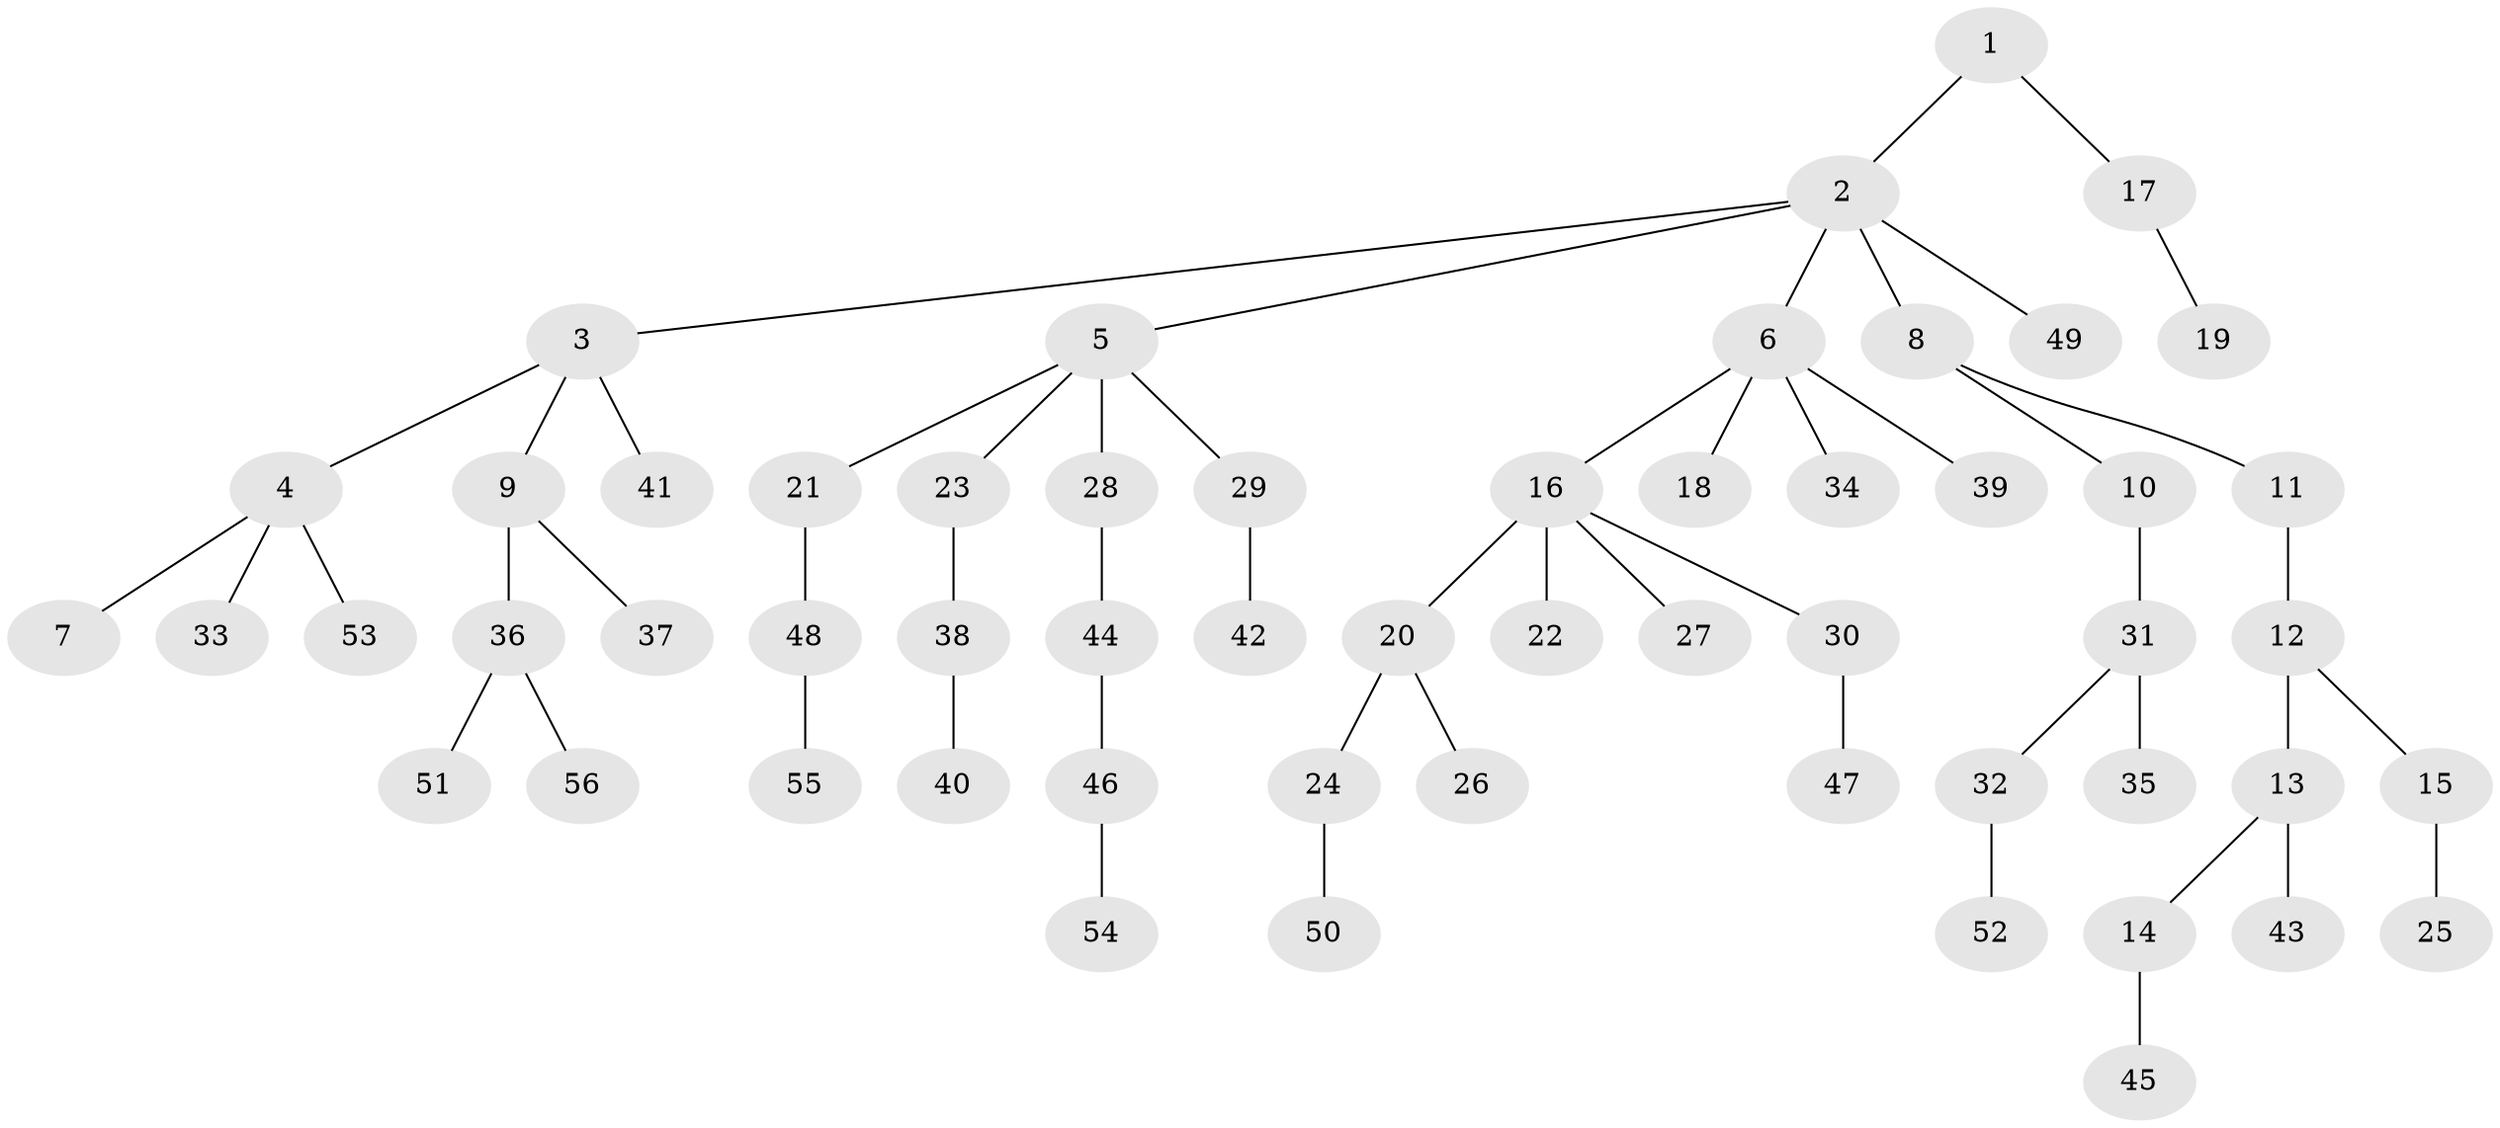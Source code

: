 // Generated by graph-tools (version 1.1) at 2025/11/02/27/25 16:11:25]
// undirected, 56 vertices, 55 edges
graph export_dot {
graph [start="1"]
  node [color=gray90,style=filled];
  1;
  2;
  3;
  4;
  5;
  6;
  7;
  8;
  9;
  10;
  11;
  12;
  13;
  14;
  15;
  16;
  17;
  18;
  19;
  20;
  21;
  22;
  23;
  24;
  25;
  26;
  27;
  28;
  29;
  30;
  31;
  32;
  33;
  34;
  35;
  36;
  37;
  38;
  39;
  40;
  41;
  42;
  43;
  44;
  45;
  46;
  47;
  48;
  49;
  50;
  51;
  52;
  53;
  54;
  55;
  56;
  1 -- 2;
  1 -- 17;
  2 -- 3;
  2 -- 5;
  2 -- 6;
  2 -- 8;
  2 -- 49;
  3 -- 4;
  3 -- 9;
  3 -- 41;
  4 -- 7;
  4 -- 33;
  4 -- 53;
  5 -- 21;
  5 -- 23;
  5 -- 28;
  5 -- 29;
  6 -- 16;
  6 -- 18;
  6 -- 34;
  6 -- 39;
  8 -- 10;
  8 -- 11;
  9 -- 36;
  9 -- 37;
  10 -- 31;
  11 -- 12;
  12 -- 13;
  12 -- 15;
  13 -- 14;
  13 -- 43;
  14 -- 45;
  15 -- 25;
  16 -- 20;
  16 -- 22;
  16 -- 27;
  16 -- 30;
  17 -- 19;
  20 -- 24;
  20 -- 26;
  21 -- 48;
  23 -- 38;
  24 -- 50;
  28 -- 44;
  29 -- 42;
  30 -- 47;
  31 -- 32;
  31 -- 35;
  32 -- 52;
  36 -- 51;
  36 -- 56;
  38 -- 40;
  44 -- 46;
  46 -- 54;
  48 -- 55;
}
